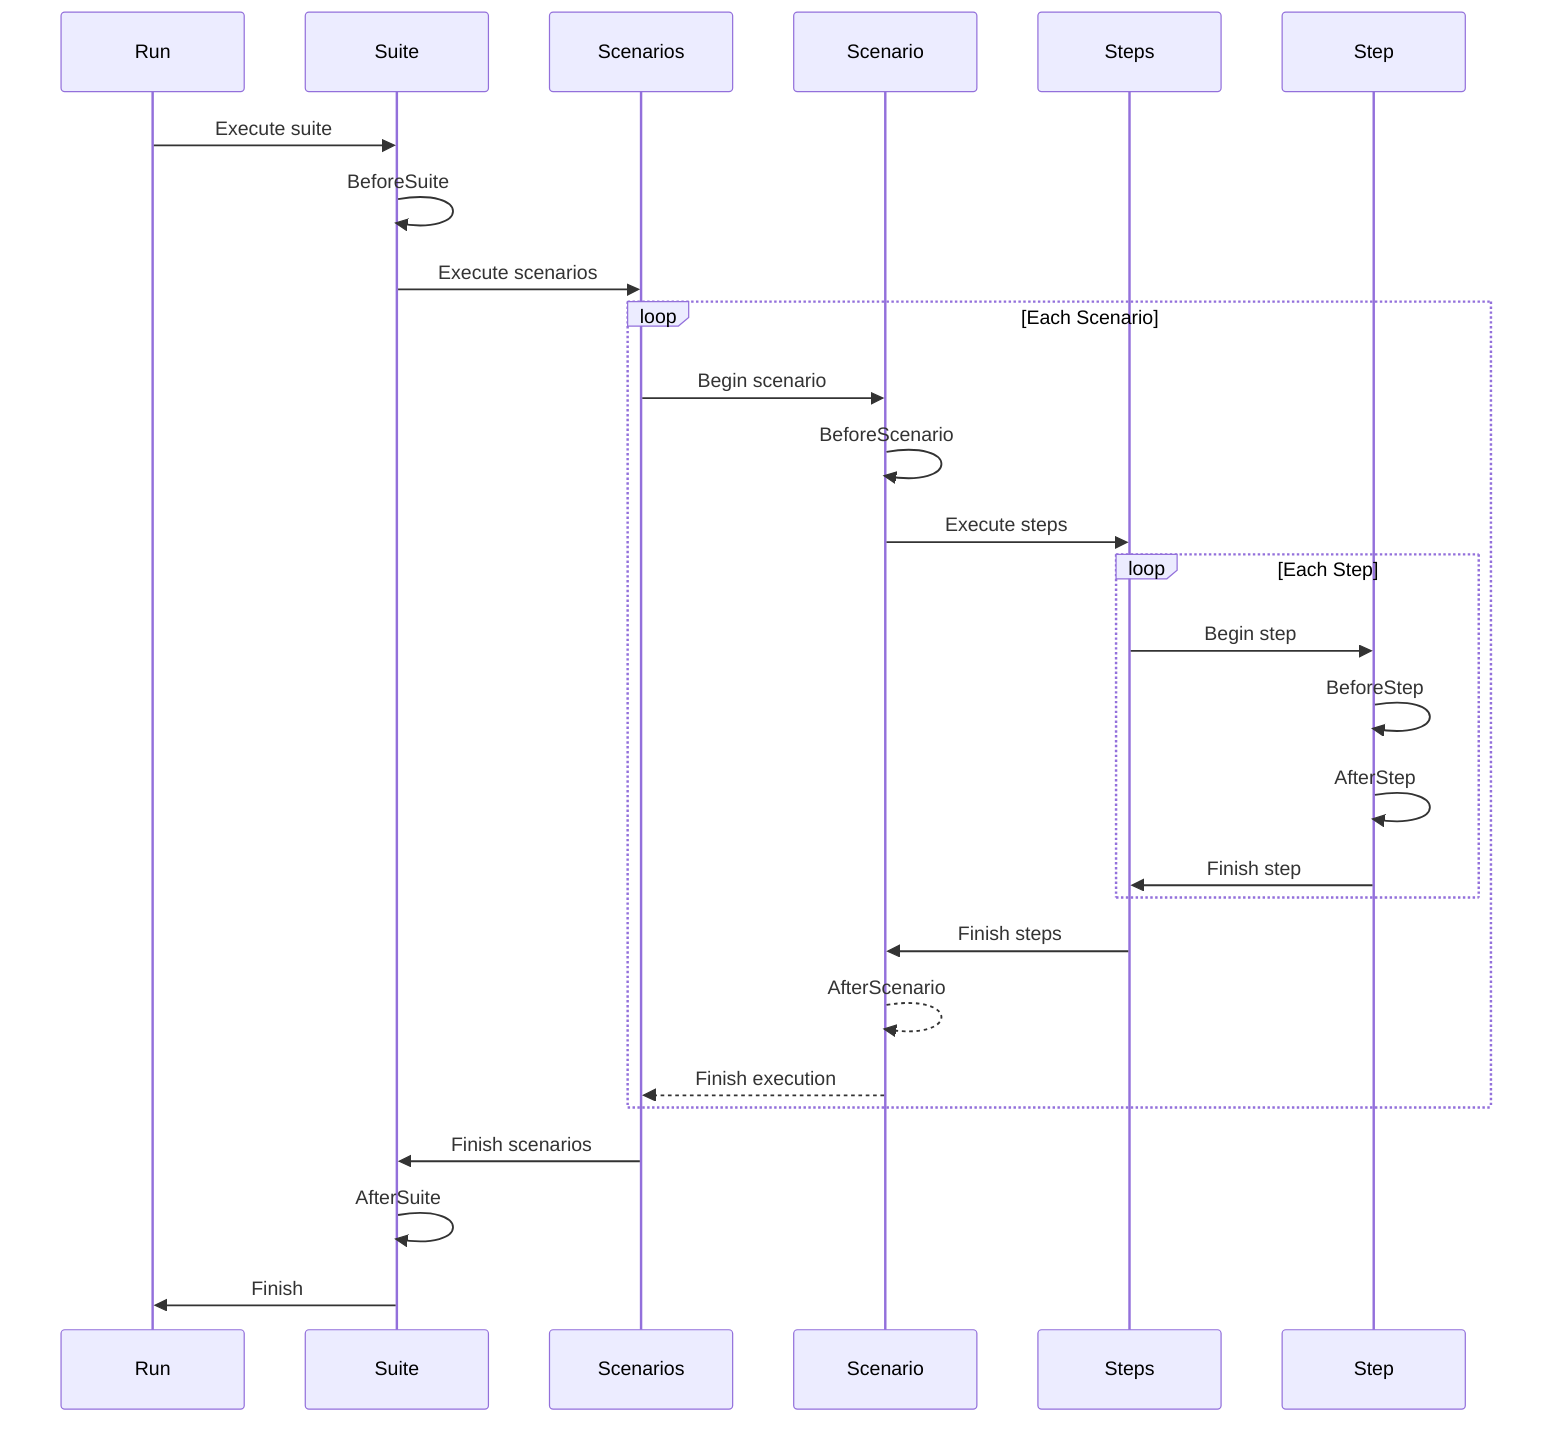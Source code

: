 sequenceDiagram
Run->>Suite: Execute suite
Suite->>Suite: BeforeSuite
Suite->>Scenarios: Execute scenarios
loop Each Scenario
	Scenarios->>Scenario: Begin scenario
	Scenario->>Scenario: BeforeScenario
	Scenario->>Steps: Execute steps
	loop Each Step
		Steps->>Step: Begin step
		Step->>Step: BeforeStep
		Step->>Step: AfterStep
		Step->>Steps: Finish step
	end
	Steps->>Scenario: Finish steps
	Scenario-->>Scenario: AfterScenario
	Scenario-->>Scenarios: Finish execution
end
Scenarios->>Suite: Finish scenarios
Suite->>Suite: AfterSuite
Suite->>Run: Finish